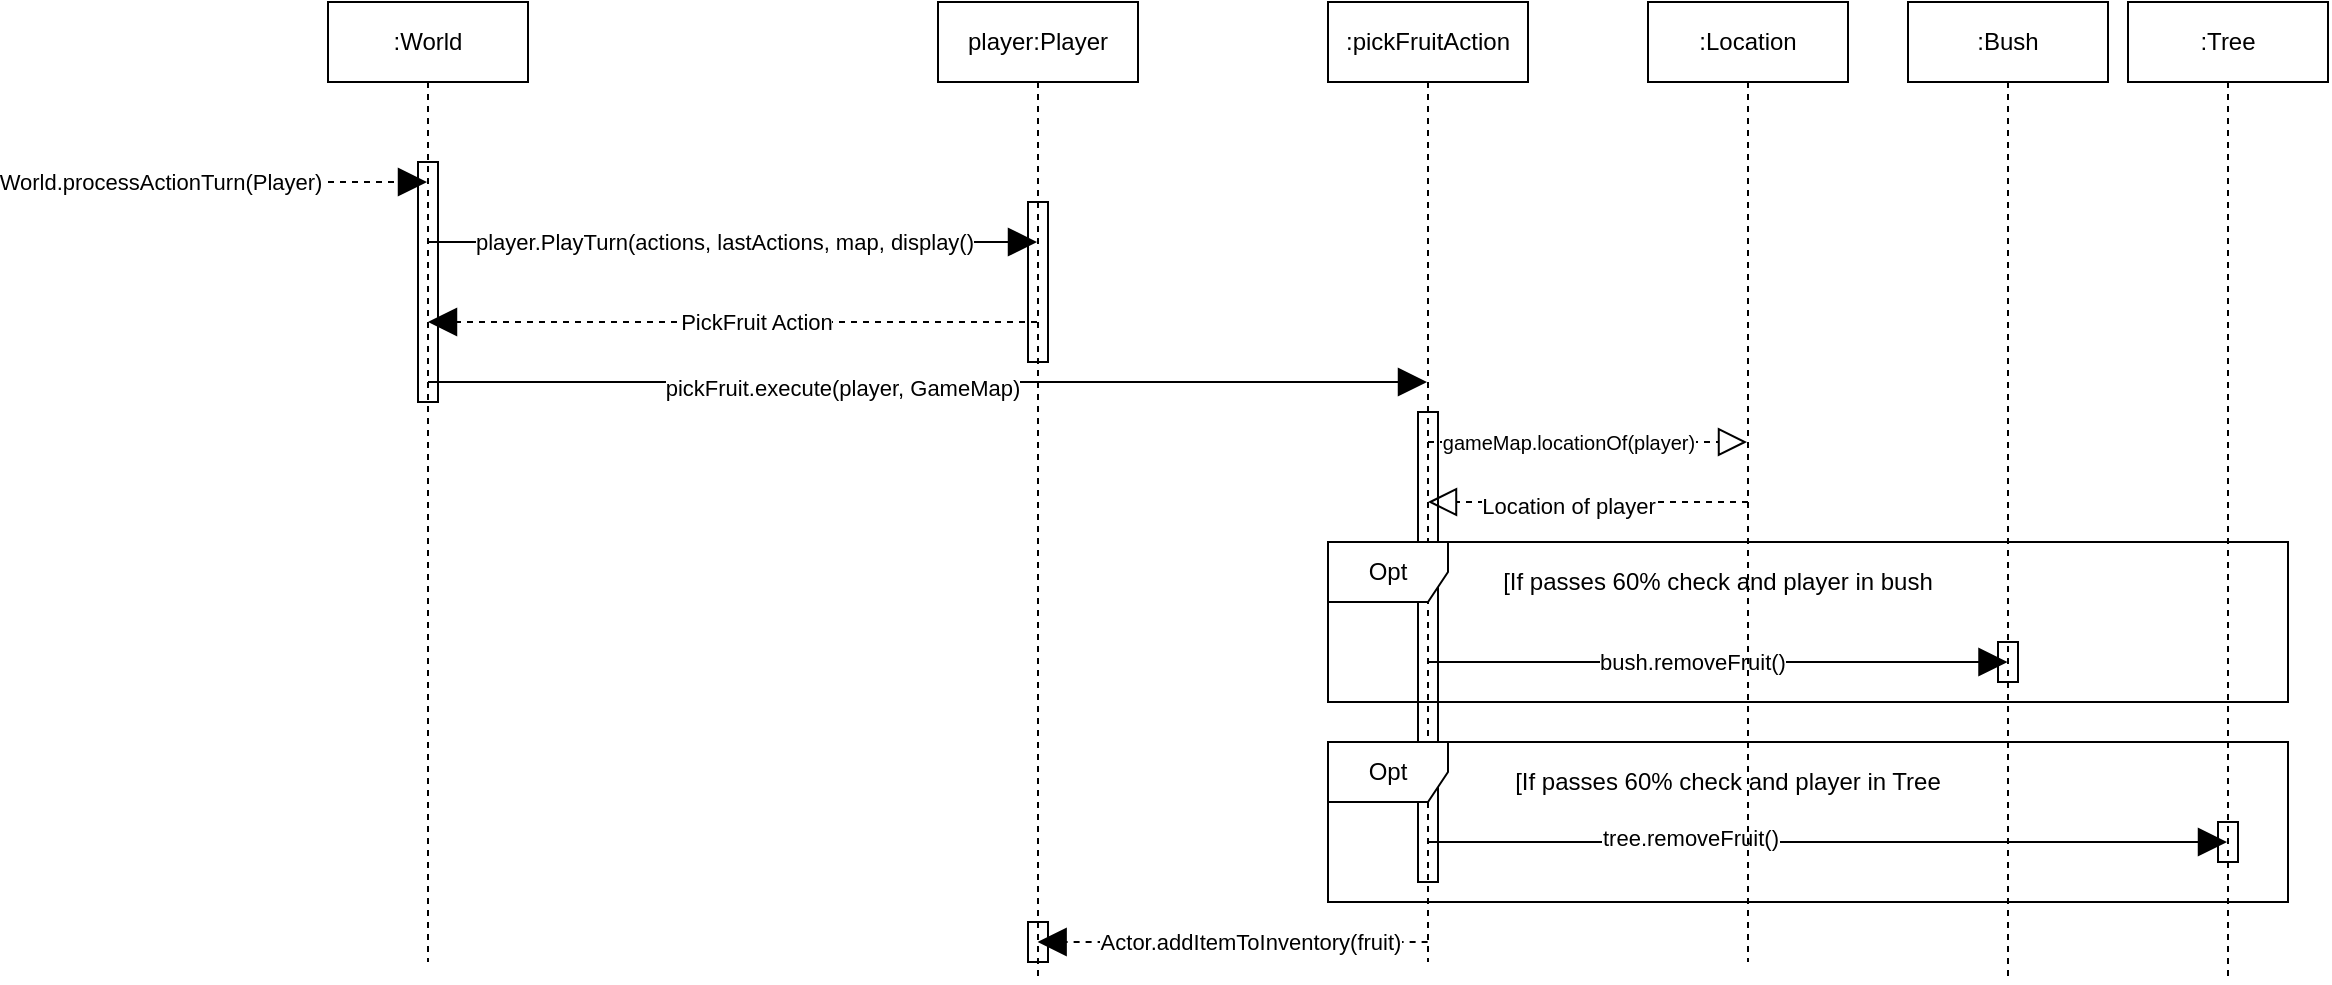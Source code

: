 <mxfile version="14.6.5" type="device"><diagram id="QY4K_dC8BTK31Get-kmV" name="Page-1"><mxGraphModel dx="1422" dy="796" grid="1" gridSize="10" guides="1" tooltips="1" connect="1" arrows="1" fold="1" page="1" pageScale="1" pageWidth="1169" pageHeight="827" math="0" shadow="0"><root><mxCell id="0"/><mxCell id="1" parent="0"/><mxCell id="WNVH1HHIPUukN4-e0zlU-10" value=":World" style="shape=umlLifeline;perimeter=lifelinePerimeter;whiteSpace=wrap;html=1;container=1;collapsible=0;recursiveResize=0;outlineConnect=0;" vertex="1" parent="1"><mxGeometry x="180" y="140" width="100" height="480" as="geometry"/></mxCell><mxCell id="WNVH1HHIPUukN4-e0zlU-15" value="" style="endArrow=block;endFill=1;endSize=12;html=1;" edge="1" parent="WNVH1HHIPUukN4-e0zlU-10" target="WNVH1HHIPUukN4-e0zlU-11"><mxGeometry width="160" relative="1" as="geometry"><mxPoint x="50" y="120" as="sourcePoint"/><mxPoint x="210" y="120" as="targetPoint"/></mxGeometry></mxCell><mxCell id="WNVH1HHIPUukN4-e0zlU-16" value="player.PlayTurn(actions, lastActions, map, display()" style="edgeLabel;html=1;align=center;verticalAlign=middle;resizable=0;points=[];" vertex="1" connectable="0" parent="WNVH1HHIPUukN4-e0zlU-15"><mxGeometry x="-0.45" y="-1" relative="1" as="geometry"><mxPoint x="64" y="-1" as="offset"/></mxGeometry></mxCell><mxCell id="WNVH1HHIPUukN4-e0zlU-57" value="" style="html=1;points=[];perimeter=orthogonalPerimeter;fillColor=none;" vertex="1" parent="WNVH1HHIPUukN4-e0zlU-10"><mxGeometry x="45" y="80" width="10" height="120" as="geometry"/></mxCell><mxCell id="WNVH1HHIPUukN4-e0zlU-11" value="player:Player" style="shape=umlLifeline;perimeter=lifelinePerimeter;whiteSpace=wrap;html=1;container=1;collapsible=0;recursiveResize=0;outlineConnect=0;" vertex="1" parent="1"><mxGeometry x="485" y="140" width="100" height="490" as="geometry"/></mxCell><mxCell id="WNVH1HHIPUukN4-e0zlU-58" value="" style="html=1;points=[];perimeter=orthogonalPerimeter;fillColor=none;" vertex="1" parent="WNVH1HHIPUukN4-e0zlU-11"><mxGeometry x="45" y="100" width="10" height="80" as="geometry"/></mxCell><mxCell id="WNVH1HHIPUukN4-e0zlU-62" value="" style="html=1;points=[];perimeter=orthogonalPerimeter;fillColor=none;" vertex="1" parent="WNVH1HHIPUukN4-e0zlU-11"><mxGeometry x="45" y="460" width="10" height="20" as="geometry"/></mxCell><mxCell id="WNVH1HHIPUukN4-e0zlU-12" value="" style="endArrow=block;dashed=1;endFill=1;endSize=12;html=1;" edge="1" parent="1" target="WNVH1HHIPUukN4-e0zlU-10"><mxGeometry width="160" relative="1" as="geometry"><mxPoint x="30" y="230" as="sourcePoint"/><mxPoint x="150" y="230" as="targetPoint"/></mxGeometry></mxCell><mxCell id="WNVH1HHIPUukN4-e0zlU-14" value="World.processActionTurn(Player)" style="edgeLabel;html=1;align=center;verticalAlign=middle;resizable=0;points=[];" vertex="1" connectable="0" parent="WNVH1HHIPUukN4-e0zlU-12"><mxGeometry x="-0.579" relative="1" as="geometry"><mxPoint x="24" as="offset"/></mxGeometry></mxCell><mxCell id="WNVH1HHIPUukN4-e0zlU-17" value="" style="endArrow=block;dashed=1;endFill=1;endSize=12;html=1;" edge="1" parent="1" source="WNVH1HHIPUukN4-e0zlU-11" target="WNVH1HHIPUukN4-e0zlU-10"><mxGeometry width="160" relative="1" as="geometry"><mxPoint x="460" y="310" as="sourcePoint"/><mxPoint x="320" y="310" as="targetPoint"/><Array as="points"><mxPoint x="380" y="300"/></Array></mxGeometry></mxCell><mxCell id="WNVH1HHIPUukN4-e0zlU-18" value="PickFruit Action" style="edgeLabel;html=1;align=center;verticalAlign=middle;resizable=0;points=[];" vertex="1" connectable="0" parent="WNVH1HHIPUukN4-e0zlU-17"><mxGeometry x="0.397" relative="1" as="geometry"><mxPoint x="72" as="offset"/></mxGeometry></mxCell><mxCell id="WNVH1HHIPUukN4-e0zlU-19" value=":Bush" style="shape=umlLifeline;perimeter=lifelinePerimeter;whiteSpace=wrap;html=1;container=1;collapsible=0;recursiveResize=0;outlineConnect=0;" vertex="1" parent="1"><mxGeometry x="970" y="140" width="100" height="490" as="geometry"/></mxCell><mxCell id="WNVH1HHIPUukN4-e0zlU-24" value=":Tree" style="shape=umlLifeline;perimeter=lifelinePerimeter;whiteSpace=wrap;html=1;container=1;collapsible=0;recursiveResize=0;outlineConnect=0;" vertex="1" parent="1"><mxGeometry x="1080" y="140" width="100" height="490" as="geometry"/></mxCell><mxCell id="WNVH1HHIPUukN4-e0zlU-30" value=":pickFruitAction" style="shape=umlLifeline;perimeter=lifelinePerimeter;whiteSpace=wrap;html=1;container=1;collapsible=0;recursiveResize=0;outlineConnect=0;" vertex="1" parent="1"><mxGeometry x="680" y="140" width="100" height="480" as="geometry"/></mxCell><mxCell id="WNVH1HHIPUukN4-e0zlU-36" value="" style="endArrow=block;dashed=1;endFill=0;endSize=12;html=1;" edge="1" parent="WNVH1HHIPUukN4-e0zlU-30" target="WNVH1HHIPUukN4-e0zlU-35"><mxGeometry width="160" relative="1" as="geometry"><mxPoint x="50" y="220" as="sourcePoint"/><mxPoint x="210" y="220" as="targetPoint"/></mxGeometry></mxCell><mxCell id="WNVH1HHIPUukN4-e0zlU-37" value="&lt;font style=&quot;font-size: 10px&quot;&gt;gameMap.locationOf(player)&lt;/font&gt;" style="edgeLabel;html=1;align=center;verticalAlign=middle;resizable=0;points=[];" vertex="1" connectable="0" parent="WNVH1HHIPUukN4-e0zlU-36"><mxGeometry x="-0.262" y="2" relative="1" as="geometry"><mxPoint x="11" y="2" as="offset"/></mxGeometry></mxCell><mxCell id="WNVH1HHIPUukN4-e0zlU-45" value="" style="endArrow=block;endFill=1;endSize=12;html=1;" edge="1" parent="WNVH1HHIPUukN4-e0zlU-30" target="WNVH1HHIPUukN4-e0zlU-24"><mxGeometry width="160" relative="1" as="geometry"><mxPoint x="50" y="420" as="sourcePoint"/><mxPoint x="210" y="420" as="targetPoint"/></mxGeometry></mxCell><mxCell id="WNVH1HHIPUukN4-e0zlU-46" value="tree.removeFruit()" style="edgeLabel;html=1;align=center;verticalAlign=middle;resizable=0;points=[];" vertex="1" connectable="0" parent="WNVH1HHIPUukN4-e0zlU-45"><mxGeometry x="-0.608" y="2" relative="1" as="geometry"><mxPoint x="52" as="offset"/></mxGeometry></mxCell><mxCell id="WNVH1HHIPUukN4-e0zlU-59" value="" style="html=1;points=[];perimeter=orthogonalPerimeter;fillColor=none;" vertex="1" parent="WNVH1HHIPUukN4-e0zlU-30"><mxGeometry x="45" y="205" width="10" height="235" as="geometry"/></mxCell><mxCell id="WNVH1HHIPUukN4-e0zlU-22" value="" style="endArrow=block;dashed=1;endFill=1;endSize=12;html=1;snapToPoint=0;" edge="1" parent="1"><mxGeometry width="160" relative="1" as="geometry"><mxPoint x="729.81" y="610" as="sourcePoint"/><mxPoint x="534.81" y="610" as="targetPoint"/></mxGeometry></mxCell><mxCell id="WNVH1HHIPUukN4-e0zlU-23" value="Actor.addItemToInventory(fruit)" style="edgeLabel;html=1;align=center;verticalAlign=middle;resizable=0;points=[];" vertex="1" connectable="0" parent="WNVH1HHIPUukN4-e0zlU-22"><mxGeometry x="0.268" y="1" relative="1" as="geometry"><mxPoint x="34" y="-1" as="offset"/></mxGeometry></mxCell><mxCell id="WNVH1HHIPUukN4-e0zlU-20" value="" style="endArrow=block;endFill=1;endSize=12;html=1;" edge="1" parent="1" source="WNVH1HHIPUukN4-e0zlU-10" target="WNVH1HHIPUukN4-e0zlU-30"><mxGeometry width="160" relative="1" as="geometry"><mxPoint x="230" y="360" as="sourcePoint"/><mxPoint x="390" y="360" as="targetPoint"/><Array as="points"><mxPoint x="520" y="330"/></Array></mxGeometry></mxCell><mxCell id="WNVH1HHIPUukN4-e0zlU-21" value="pickFruit.execute(player, GameMap)" style="edgeLabel;html=1;align=center;verticalAlign=middle;resizable=0;points=[];" vertex="1" connectable="0" parent="WNVH1HHIPUukN4-e0zlU-20"><mxGeometry x="-0.55" y="-3" relative="1" as="geometry"><mxPoint x="94" as="offset"/></mxGeometry></mxCell><mxCell id="WNVH1HHIPUukN4-e0zlU-33" value="" style="endArrow=block;endFill=1;endSize=12;html=1;snapToPoint=1;" edge="1" parent="1"><mxGeometry width="160" relative="1" as="geometry"><mxPoint x="730.25" y="470" as="sourcePoint"/><mxPoint x="1019.75" y="470" as="targetPoint"/></mxGeometry></mxCell><mxCell id="WNVH1HHIPUukN4-e0zlU-34" value="bush.removeFruit()" style="edgeLabel;html=1;align=center;verticalAlign=middle;resizable=0;points=[];" vertex="1" connectable="0" parent="WNVH1HHIPUukN4-e0zlU-33"><mxGeometry x="-0.43" y="-1" relative="1" as="geometry"><mxPoint x="49" y="-1" as="offset"/></mxGeometry></mxCell><mxCell id="WNVH1HHIPUukN4-e0zlU-35" value=":Location" style="shape=umlLifeline;perimeter=lifelinePerimeter;whiteSpace=wrap;html=1;container=1;collapsible=0;recursiveResize=0;outlineConnect=0;" vertex="1" parent="1"><mxGeometry x="840" y="140" width="100" height="480" as="geometry"/></mxCell><mxCell id="WNVH1HHIPUukN4-e0zlU-38" value="" style="endArrow=block;dashed=1;endFill=0;endSize=12;html=1;" edge="1" parent="WNVH1HHIPUukN4-e0zlU-35" target="WNVH1HHIPUukN4-e0zlU-30"><mxGeometry width="160" relative="1" as="geometry"><mxPoint x="50" y="250" as="sourcePoint"/><mxPoint x="210" y="250" as="targetPoint"/></mxGeometry></mxCell><mxCell id="WNVH1HHIPUukN4-e0zlU-39" value="Location of player" style="edgeLabel;html=1;align=center;verticalAlign=middle;resizable=0;points=[];" vertex="1" connectable="0" parent="WNVH1HHIPUukN4-e0zlU-38"><mxGeometry x="0.243" y="2" relative="1" as="geometry"><mxPoint x="9" as="offset"/></mxGeometry></mxCell><mxCell id="WNVH1HHIPUukN4-e0zlU-41" value="Opt" style="shape=umlFrame;whiteSpace=wrap;html=1;" vertex="1" parent="1"><mxGeometry x="680" y="410" width="480" height="80" as="geometry"/></mxCell><mxCell id="WNVH1HHIPUukN4-e0zlU-42" value="[If passes 60% check and player in bush" style="text;html=1;strokeColor=none;fillColor=none;align=center;verticalAlign=middle;whiteSpace=wrap;rounded=0;" vertex="1" parent="1"><mxGeometry x="760" y="420" width="230" height="20" as="geometry"/></mxCell><mxCell id="WNVH1HHIPUukN4-e0zlU-54" value="Opt" style="shape=umlFrame;whiteSpace=wrap;html=1;" vertex="1" parent="1"><mxGeometry x="680" y="510" width="480" height="80" as="geometry"/></mxCell><mxCell id="WNVH1HHIPUukN4-e0zlU-55" value="[If passes 60% check and player in Tree" style="text;html=1;strokeColor=none;fillColor=none;align=center;verticalAlign=middle;whiteSpace=wrap;rounded=0;" vertex="1" parent="1"><mxGeometry x="760" y="520" width="240" height="20" as="geometry"/></mxCell><mxCell id="WNVH1HHIPUukN4-e0zlU-60" value="" style="html=1;points=[];perimeter=orthogonalPerimeter;fillColor=none;" vertex="1" parent="1"><mxGeometry x="1015" y="460" width="10" height="20" as="geometry"/></mxCell><mxCell id="WNVH1HHIPUukN4-e0zlU-61" value="" style="html=1;points=[];perimeter=orthogonalPerimeter;fillColor=none;" vertex="1" parent="1"><mxGeometry x="1125" y="550" width="10" height="20" as="geometry"/></mxCell></root></mxGraphModel></diagram></mxfile>
